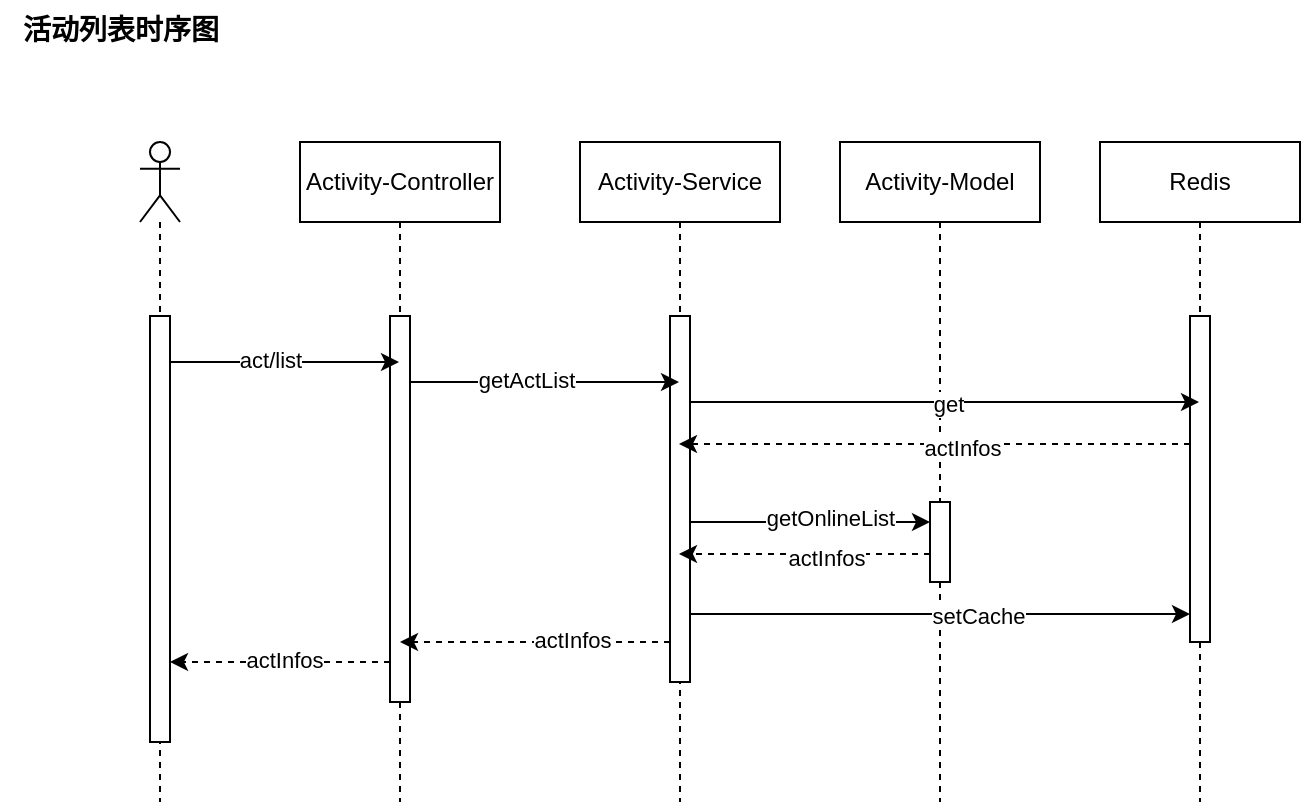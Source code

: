 <mxfile>
    <diagram name="第 1 页" id="gNOwmbqEIS3cDF9Uk73I">
        <mxGraphModel dx="1505" dy="1118" grid="1" gridSize="10" guides="1" tooltips="1" connect="1" arrows="1" fold="1" page="1" pageScale="1" pageWidth="1169" pageHeight="827" math="0" shadow="0">
            <root>
                <mxCell id="0"/>
                <mxCell id="1" parent="0"/>
                <mxCell id="vrwwcfRbmtW7SUmxtTt6-11" value="" style="shape=umlLifeline;perimeter=lifelinePerimeter;whiteSpace=wrap;html=1;container=1;dropTarget=0;collapsible=0;recursiveResize=0;outlineConnect=0;portConstraint=eastwest;newEdgeStyle={&quot;edgeStyle&quot;:&quot;elbowEdgeStyle&quot;,&quot;elbow&quot;:&quot;vertical&quot;,&quot;curved&quot;:0,&quot;rounded&quot;:0};participant=umlActor;" parent="1" vertex="1">
                    <mxGeometry x="80" y="81" width="20" height="330" as="geometry"/>
                </mxCell>
                <mxCell id="vrwwcfRbmtW7SUmxtTt6-9" value="" style="html=1;points=[];perimeter=orthogonalPerimeter;outlineConnect=0;targetShapes=umlLifeline;portConstraint=eastwest;newEdgeStyle={&quot;edgeStyle&quot;:&quot;elbowEdgeStyle&quot;,&quot;elbow&quot;:&quot;vertical&quot;,&quot;curved&quot;:0,&quot;rounded&quot;:0};" parent="vrwwcfRbmtW7SUmxtTt6-11" vertex="1">
                    <mxGeometry x="5" y="87" width="10" height="213" as="geometry"/>
                </mxCell>
                <mxCell id="vrwwcfRbmtW7SUmxtTt6-15" value="Activity-Controller" style="shape=umlLifeline;perimeter=lifelinePerimeter;whiteSpace=wrap;html=1;container=1;dropTarget=0;collapsible=0;recursiveResize=0;outlineConnect=0;portConstraint=eastwest;newEdgeStyle={&quot;edgeStyle&quot;:&quot;elbowEdgeStyle&quot;,&quot;elbow&quot;:&quot;vertical&quot;,&quot;curved&quot;:0,&quot;rounded&quot;:0};" parent="1" vertex="1">
                    <mxGeometry x="160" y="81" width="100" height="330" as="geometry"/>
                </mxCell>
                <mxCell id="vrwwcfRbmtW7SUmxtTt6-16" value="" style="html=1;points=[];perimeter=orthogonalPerimeter;outlineConnect=0;targetShapes=umlLifeline;portConstraint=eastwest;newEdgeStyle={&quot;edgeStyle&quot;:&quot;elbowEdgeStyle&quot;,&quot;elbow&quot;:&quot;vertical&quot;,&quot;curved&quot;:0,&quot;rounded&quot;:0};" parent="vrwwcfRbmtW7SUmxtTt6-15" vertex="1">
                    <mxGeometry x="45" y="87" width="10" height="193" as="geometry"/>
                </mxCell>
                <mxCell id="vrwwcfRbmtW7SUmxtTt6-23" style="edgeStyle=elbowEdgeStyle;rounded=0;orthogonalLoop=1;jettySize=auto;html=1;elbow=vertical;curved=0;" parent="1" source="vrwwcfRbmtW7SUmxtTt6-9" target="vrwwcfRbmtW7SUmxtTt6-15" edge="1">
                    <mxGeometry relative="1" as="geometry">
                        <Array as="points">
                            <mxPoint x="130" y="191"/>
                        </Array>
                    </mxGeometry>
                </mxCell>
                <mxCell id="vrwwcfRbmtW7SUmxtTt6-24" value="act/list&lt;br&gt;" style="edgeLabel;html=1;align=center;verticalAlign=middle;resizable=0;points=[];" parent="vrwwcfRbmtW7SUmxtTt6-23" vertex="1" connectable="0">
                    <mxGeometry x="-0.127" y="1" relative="1" as="geometry">
                        <mxPoint as="offset"/>
                    </mxGeometry>
                </mxCell>
                <mxCell id="vrwwcfRbmtW7SUmxtTt6-25" value="Activity-Service" style="shape=umlLifeline;perimeter=lifelinePerimeter;whiteSpace=wrap;html=1;container=1;dropTarget=0;collapsible=0;recursiveResize=0;outlineConnect=0;portConstraint=eastwest;newEdgeStyle={&quot;edgeStyle&quot;:&quot;elbowEdgeStyle&quot;,&quot;elbow&quot;:&quot;vertical&quot;,&quot;curved&quot;:0,&quot;rounded&quot;:0};" parent="1" vertex="1">
                    <mxGeometry x="300" y="81" width="100" height="330" as="geometry"/>
                </mxCell>
                <mxCell id="vrwwcfRbmtW7SUmxtTt6-26" value="" style="html=1;points=[];perimeter=orthogonalPerimeter;outlineConnect=0;targetShapes=umlLifeline;portConstraint=eastwest;newEdgeStyle={&quot;edgeStyle&quot;:&quot;elbowEdgeStyle&quot;,&quot;elbow&quot;:&quot;vertical&quot;,&quot;curved&quot;:0,&quot;rounded&quot;:0};" parent="vrwwcfRbmtW7SUmxtTt6-25" vertex="1">
                    <mxGeometry x="45" y="87" width="10" height="183" as="geometry"/>
                </mxCell>
                <mxCell id="vrwwcfRbmtW7SUmxtTt6-27" style="edgeStyle=elbowEdgeStyle;rounded=0;orthogonalLoop=1;jettySize=auto;html=1;elbow=vertical;curved=0;" parent="1" source="vrwwcfRbmtW7SUmxtTt6-16" target="vrwwcfRbmtW7SUmxtTt6-25" edge="1">
                    <mxGeometry relative="1" as="geometry">
                        <Array as="points">
                            <mxPoint x="260" y="201"/>
                        </Array>
                    </mxGeometry>
                </mxCell>
                <mxCell id="vrwwcfRbmtW7SUmxtTt6-28" value="getActList" style="edgeLabel;html=1;align=center;verticalAlign=middle;resizable=0;points=[];" parent="vrwwcfRbmtW7SUmxtTt6-27" vertex="1" connectable="0">
                    <mxGeometry x="-0.138" y="1" relative="1" as="geometry">
                        <mxPoint as="offset"/>
                    </mxGeometry>
                </mxCell>
                <mxCell id="vrwwcfRbmtW7SUmxtTt6-29" value="Activity-Model" style="shape=umlLifeline;perimeter=lifelinePerimeter;whiteSpace=wrap;html=1;container=1;dropTarget=0;collapsible=0;recursiveResize=0;outlineConnect=0;portConstraint=eastwest;newEdgeStyle={&quot;edgeStyle&quot;:&quot;elbowEdgeStyle&quot;,&quot;elbow&quot;:&quot;vertical&quot;,&quot;curved&quot;:0,&quot;rounded&quot;:0};" parent="1" vertex="1">
                    <mxGeometry x="430" y="81" width="100" height="330" as="geometry"/>
                </mxCell>
                <mxCell id="vrwwcfRbmtW7SUmxtTt6-30" value="" style="html=1;points=[];perimeter=orthogonalPerimeter;outlineConnect=0;targetShapes=umlLifeline;portConstraint=eastwest;newEdgeStyle={&quot;edgeStyle&quot;:&quot;elbowEdgeStyle&quot;,&quot;elbow&quot;:&quot;vertical&quot;,&quot;curved&quot;:0,&quot;rounded&quot;:0};" parent="vrwwcfRbmtW7SUmxtTt6-29" vertex="1">
                    <mxGeometry x="45" y="180" width="10" height="40" as="geometry"/>
                </mxCell>
                <mxCell id="vrwwcfRbmtW7SUmxtTt6-31" value="&lt;b&gt;&lt;font style=&quot;font-size: 14px;&quot;&gt;活动列表时序图&lt;/font&gt;&lt;/b&gt;" style="text;html=1;align=center;verticalAlign=middle;resizable=0;points=[];autosize=1;strokeColor=none;fillColor=none;" parent="1" vertex="1">
                    <mxGeometry x="10" y="10" width="120" height="30" as="geometry"/>
                </mxCell>
                <mxCell id="vrwwcfRbmtW7SUmxtTt6-32" value="Redis" style="shape=umlLifeline;perimeter=lifelinePerimeter;whiteSpace=wrap;html=1;container=1;dropTarget=0;collapsible=0;recursiveResize=0;outlineConnect=0;portConstraint=eastwest;newEdgeStyle={&quot;edgeStyle&quot;:&quot;elbowEdgeStyle&quot;,&quot;elbow&quot;:&quot;vertical&quot;,&quot;curved&quot;:0,&quot;rounded&quot;:0};" parent="1" vertex="1">
                    <mxGeometry x="560" y="81" width="100" height="330" as="geometry"/>
                </mxCell>
                <mxCell id="vrwwcfRbmtW7SUmxtTt6-33" value="" style="html=1;points=[];perimeter=orthogonalPerimeter;outlineConnect=0;targetShapes=umlLifeline;portConstraint=eastwest;newEdgeStyle={&quot;edgeStyle&quot;:&quot;elbowEdgeStyle&quot;,&quot;elbow&quot;:&quot;vertical&quot;,&quot;curved&quot;:0,&quot;rounded&quot;:0};" parent="vrwwcfRbmtW7SUmxtTt6-32" vertex="1">
                    <mxGeometry x="45" y="87" width="10" height="163" as="geometry"/>
                </mxCell>
                <mxCell id="vrwwcfRbmtW7SUmxtTt6-34" style="edgeStyle=elbowEdgeStyle;rounded=0;orthogonalLoop=1;jettySize=auto;html=1;elbow=vertical;curved=0;" parent="1" source="vrwwcfRbmtW7SUmxtTt6-26" target="vrwwcfRbmtW7SUmxtTt6-32" edge="1">
                    <mxGeometry relative="1" as="geometry">
                        <Array as="points">
                            <mxPoint x="458" y="211"/>
                        </Array>
                    </mxGeometry>
                </mxCell>
                <mxCell id="vrwwcfRbmtW7SUmxtTt6-35" value="get&lt;br&gt;" style="edgeLabel;html=1;align=center;verticalAlign=middle;resizable=0;points=[];" parent="vrwwcfRbmtW7SUmxtTt6-34" vertex="1" connectable="0">
                    <mxGeometry x="0.014" relative="1" as="geometry">
                        <mxPoint y="1" as="offset"/>
                    </mxGeometry>
                </mxCell>
                <mxCell id="vrwwcfRbmtW7SUmxtTt6-36" style="edgeStyle=elbowEdgeStyle;rounded=0;orthogonalLoop=1;jettySize=auto;html=1;elbow=vertical;curved=0;dashed=1;" parent="1" edge="1">
                    <mxGeometry relative="1" as="geometry">
                        <mxPoint x="605" y="232" as="sourcePoint"/>
                        <mxPoint x="349.5" y="232" as="targetPoint"/>
                    </mxGeometry>
                </mxCell>
                <mxCell id="vrwwcfRbmtW7SUmxtTt6-37" value="actInfos" style="edgeLabel;html=1;align=center;verticalAlign=middle;resizable=0;points=[];" parent="vrwwcfRbmtW7SUmxtTt6-36" vertex="1" connectable="0">
                    <mxGeometry x="-0.108" y="2" relative="1" as="geometry">
                        <mxPoint as="offset"/>
                    </mxGeometry>
                </mxCell>
                <mxCell id="vrwwcfRbmtW7SUmxtTt6-38" style="edgeStyle=elbowEdgeStyle;rounded=0;orthogonalLoop=1;jettySize=auto;html=1;elbow=vertical;curved=0;" parent="1" source="vrwwcfRbmtW7SUmxtTt6-26" target="vrwwcfRbmtW7SUmxtTt6-30" edge="1">
                    <mxGeometry relative="1" as="geometry">
                        <Array as="points">
                            <mxPoint x="410" y="271"/>
                        </Array>
                    </mxGeometry>
                </mxCell>
                <mxCell id="vrwwcfRbmtW7SUmxtTt6-39" value="getOnlineList" style="edgeLabel;html=1;align=center;verticalAlign=middle;resizable=0;points=[];" parent="vrwwcfRbmtW7SUmxtTt6-38" vertex="1" connectable="0">
                    <mxGeometry x="0.167" y="2" relative="1" as="geometry">
                        <mxPoint as="offset"/>
                    </mxGeometry>
                </mxCell>
                <mxCell id="vrwwcfRbmtW7SUmxtTt6-40" style="edgeStyle=elbowEdgeStyle;rounded=0;orthogonalLoop=1;jettySize=auto;html=1;elbow=horizontal;curved=0;dashed=1;" parent="1" edge="1">
                    <mxGeometry relative="1" as="geometry">
                        <mxPoint x="475" y="287" as="sourcePoint"/>
                        <mxPoint x="349.5" y="287" as="targetPoint"/>
                    </mxGeometry>
                </mxCell>
                <mxCell id="vrwwcfRbmtW7SUmxtTt6-44" value="actInfos" style="edgeLabel;html=1;align=center;verticalAlign=middle;resizable=0;points=[];" parent="vrwwcfRbmtW7SUmxtTt6-40" vertex="1" connectable="0">
                    <mxGeometry x="-0.171" y="2" relative="1" as="geometry">
                        <mxPoint as="offset"/>
                    </mxGeometry>
                </mxCell>
                <mxCell id="vrwwcfRbmtW7SUmxtTt6-42" style="edgeStyle=elbowEdgeStyle;rounded=0;orthogonalLoop=1;jettySize=auto;html=1;elbow=vertical;curved=0;" parent="1" edge="1">
                    <mxGeometry relative="1" as="geometry">
                        <mxPoint x="355" y="317" as="sourcePoint"/>
                        <mxPoint x="605" y="317" as="targetPoint"/>
                        <Array as="points">
                            <mxPoint x="480" y="317"/>
                        </Array>
                    </mxGeometry>
                </mxCell>
                <mxCell id="vrwwcfRbmtW7SUmxtTt6-43" value="setCache" style="edgeLabel;html=1;align=center;verticalAlign=middle;resizable=0;points=[];" parent="vrwwcfRbmtW7SUmxtTt6-42" vertex="1" connectable="0">
                    <mxGeometry x="0.152" y="-1" relative="1" as="geometry">
                        <mxPoint as="offset"/>
                    </mxGeometry>
                </mxCell>
                <mxCell id="vrwwcfRbmtW7SUmxtTt6-46" style="edgeStyle=elbowEdgeStyle;rounded=0;orthogonalLoop=1;jettySize=auto;html=1;elbow=vertical;curved=0;dashed=1;" parent="1" source="vrwwcfRbmtW7SUmxtTt6-26" target="vrwwcfRbmtW7SUmxtTt6-15" edge="1">
                    <mxGeometry relative="1" as="geometry">
                        <Array as="points">
                            <mxPoint x="280" y="331"/>
                        </Array>
                    </mxGeometry>
                </mxCell>
                <mxCell id="vrwwcfRbmtW7SUmxtTt6-47" value="actInfos" style="edgeLabel;html=1;align=center;verticalAlign=middle;resizable=0;points=[];" parent="vrwwcfRbmtW7SUmxtTt6-46" vertex="1" connectable="0">
                    <mxGeometry x="-0.277" y="-1" relative="1" as="geometry">
                        <mxPoint as="offset"/>
                    </mxGeometry>
                </mxCell>
                <mxCell id="vrwwcfRbmtW7SUmxtTt6-48" style="edgeStyle=elbowEdgeStyle;rounded=0;orthogonalLoop=1;jettySize=auto;html=1;elbow=vertical;curved=0;dashed=1;" parent="1" source="vrwwcfRbmtW7SUmxtTt6-16" target="vrwwcfRbmtW7SUmxtTt6-9" edge="1">
                    <mxGeometry relative="1" as="geometry">
                        <Array as="points">
                            <mxPoint x="140" y="341"/>
                        </Array>
                    </mxGeometry>
                </mxCell>
                <mxCell id="vrwwcfRbmtW7SUmxtTt6-49" value="actInfos" style="edgeLabel;html=1;align=center;verticalAlign=middle;resizable=0;points=[];" parent="vrwwcfRbmtW7SUmxtTt6-48" vertex="1" connectable="0">
                    <mxGeometry x="-0.036" y="-1" relative="1" as="geometry">
                        <mxPoint as="offset"/>
                    </mxGeometry>
                </mxCell>
            </root>
        </mxGraphModel>
    </diagram>
</mxfile>